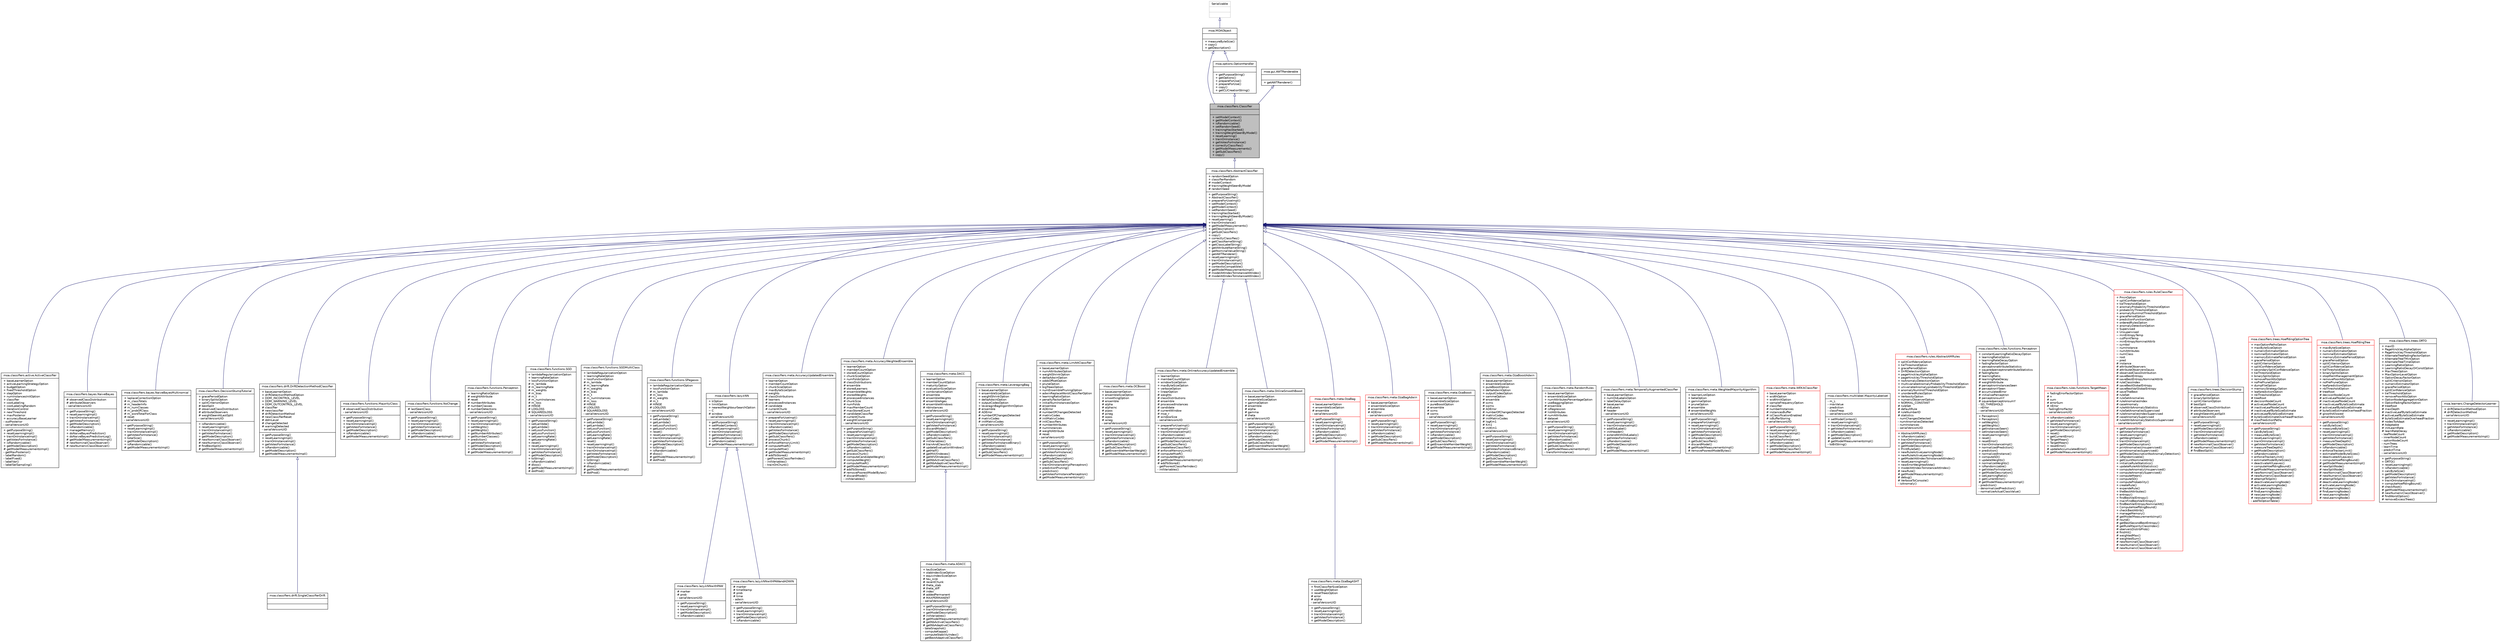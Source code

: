 digraph G
{
  edge [fontname="Helvetica",fontsize="10",labelfontname="Helvetica",labelfontsize="10"];
  node [fontname="Helvetica",fontsize="10",shape=record];
  Node1 [label="{moa.classifiers.Classifier\n||+ setModelContext()\l+ getModelContext()\l+ isRandomizable()\l+ setRandomSeed()\l+ trainingHasStarted()\l+ trainingWeightSeenByModel()\l+ resetLearning()\l+ trainOnInstance()\l+ getVotesForInstance()\l+ correctlyClassifies()\l+ getModelMeasurements()\l+ getSubClassifiers()\l+ copy()\l}",height=0.2,width=0.4,color="black", fillcolor="grey75", style="filled" fontcolor="black"];
  Node2 -> Node1 [dir=back,color="midnightblue",fontsize="10",style="solid",arrowtail="empty",fontname="Helvetica"];
  Node2 [label="{moa.MOAObject\n||+ measureByteSize()\l+ copy()\l+ getDescription()\l}",height=0.2,width=0.4,color="black", fillcolor="white", style="filled",URL="$interfacemoa_1_1MOAObject.html",tooltip="Interface implemented by classes in MOA, so that all are serializable, can produce..."];
  Node3 -> Node2 [dir=back,color="midnightblue",fontsize="10",style="solid",arrowtail="empty",fontname="Helvetica"];
  Node3 [label="{Serializable\n||}",height=0.2,width=0.4,color="grey75", fillcolor="white", style="filled"];
  Node4 -> Node1 [dir=back,color="midnightblue",fontsize="10",style="solid",arrowtail="empty",fontname="Helvetica"];
  Node4 [label="{moa.options.OptionHandler\n||+ getPurposeString()\l+ getOptions()\l+ prepareForUse()\l+ prepareForUse()\l+ copy()\l+ getCLICreationString()\l}",height=0.2,width=0.4,color="black", fillcolor="white", style="filled",URL="$interfacemoa_1_1options_1_1OptionHandler.html",tooltip="Interface representing an object that handles options or parameters."];
  Node2 -> Node4 [dir=back,color="midnightblue",fontsize="10",style="solid",arrowtail="empty",fontname="Helvetica"];
  Node5 -> Node1 [dir=back,color="midnightblue",fontsize="10",style="solid",arrowtail="empty",fontname="Helvetica"];
  Node5 [label="{moa.gui.AWTRenderable\n||+ getAWTRenderer()\l}",height=0.2,width=0.4,color="black", fillcolor="white", style="filled",URL="$interfacemoa_1_1gui_1_1AWTRenderable.html",tooltip="Interface representing a component that is renderable."];
  Node1 -> Node6 [dir=back,color="midnightblue",fontsize="10",style="solid",arrowtail="empty",fontname="Helvetica"];
  Node6 [label="{moa.classifiers.AbstractClassifier\n|+ randomSeedOption\l+ classifierRandom\l# modelContext\l# trainingWeightSeenByModel\l# randomSeed\l|+ getPurposeString()\l+ AbstractClassifier()\l+ prepareForUseImpl()\l+ setModelContext()\l+ getModelContext()\l+ setRandomSeed()\l+ trainingHasStarted()\l+ trainingWeightSeenByModel()\l+ resetLearning()\l+ trainOnInstance()\l+ getModelMeasurements()\l+ getDescription()\l+ getSubClassifiers()\l+ copy()\l+ correctlyClassifies()\l+ getClassNameString()\l+ getClassLabelString()\l+ getAttributeNameString()\l+ getNominalValueString()\l+ getAWTRenderer()\l+ resetLearningImpl()\l+ trainOnInstanceImpl()\l+ getModelDescription()\l+ contextIsCompatible()\l# getModelMeasurementsImpl()\l# modelAttIndexToInstanceAttIndex()\l# modelAttIndexToInstanceAttIndex()\l}",height=0.2,width=0.4,color="black", fillcolor="white", style="filled",URL="$classmoa_1_1classifiers_1_1AbstractClassifier.html",tooltip="Abstract Classifier."];
  Node6 -> Node7 [dir=back,color="midnightblue",fontsize="10",style="solid",arrowtail="empty",fontname="Helvetica"];
  Node7 [label="{moa.classifiers.active.ActiveClassifier\n|+ baseLearnerOption\l+ activeLearningStrategyOption\l+ budgetOption\l+ fixedThresholdOption\l+ stepOption\l+ numInstancesInitOption\l+ classifier\l+ costLabeling\l+ costLabelingRandom\l+ iterationControl\l+ newThreshold\l+ maxPosterior\l+ accuracyBaseLearner\l- outPosterior\l- serialVersionUID\l|+ getPurposeString()\l+ resetLearningImpl()\l+ trainOnInstanceImpl()\l+ getVotesForInstance()\l+ isRandomizable()\l+ getModelDescription()\l# getModelMeasurementsImpl()\l- getMaxPosterior()\l- labelRandom()\l- labelFixed()\l- labelVar()\l- labelSelSampling()\l}",height=0.2,width=0.4,color="black", fillcolor="white", style="filled",URL="$classmoa_1_1classifiers_1_1active_1_1ActiveClassifier.html",tooltip="Active learning setting for evolving data streams."];
  Node6 -> Node8 [dir=back,color="midnightblue",fontsize="10",style="solid",arrowtail="empty",fontname="Helvetica"];
  Node8 [label="{moa.classifiers.bayes.NaiveBayes\n|# observedClassDistribution\l# attributeObservers\l- serialVersionUID\l|+ getPurposeString()\l+ resetLearningImpl()\l+ trainOnInstanceImpl()\l+ getVotesForInstance()\l+ getModelDescription()\l+ isRandomizable()\l+ manageMemory()\l+ doNaiveBayesPrediction()\l+ doNaiveBayesPredictionLog()\l# getModelMeasurementsImpl()\l# newNominalClassObserver()\l# newNumericClassObserver()\l}",height=0.2,width=0.4,color="black", fillcolor="white", style="filled",URL="$classmoa_1_1classifiers_1_1bayes_1_1NaiveBayes.html",tooltip="Naive Bayes incremental learner."];
  Node6 -> Node9 [dir=back,color="midnightblue",fontsize="10",style="solid",arrowtail="empty",fontname="Helvetica"];
  Node9 [label="{moa.classifiers.bayes.NaiveBayesMultinomial\n|+ laplaceCorrectionOption\l# m_classTotals\l# m_headerInfo\l# m_numClasses\l# m_probOfClass\l# m_wordTotalForClass\l# reset\l- serialVersionUID\l|+ getPurposeString()\l+ resetLearningImpl()\l+ trainOnInstanceImpl()\l+ getVotesForInstance()\l+ totalSize()\l+ getModelDescription()\l+ isRandomizable()\l# getModelMeasurementsImpl()\l}",height=0.2,width=0.4,color="black", fillcolor="white", style="filled",URL="$classmoa_1_1classifiers_1_1bayes_1_1NaiveBayesMultinomial.html",tooltip="Class for building and using a multinomial Naive Bayes classifier."];
  Node6 -> Node10 [dir=back,color="midnightblue",fontsize="10",style="solid",arrowtail="empty",fontname="Helvetica"];
  Node10 [label="{moa.classifiers.DecisionStumpTutorial\n|+ gracePeriodOption\l+ binarySplitsOption\l+ splitCriterionOption\l# bestSplit\l# observedClassDistribution\l# attributeObservers\l# weightSeenAtLastSplit\l- serialVersionUID\l|+ isRandomizable()\l+ resetLearningImpl()\l+ trainOnInstanceImpl()\l+ getVotesForInstance()\l+ getModelDescription()\l# newNominalClassObserver()\l# newNumericClassObserver()\l# findBestSplit()\l# getModelMeasurementsImpl()\l}",height=0.2,width=0.4,color="black", fillcolor="white", style="filled",URL="$classmoa_1_1classifiers_1_1DecisionStumpTutorial.html"];
  Node6 -> Node11 [dir=back,color="midnightblue",fontsize="10",style="solid",arrowtail="empty",fontname="Helvetica"];
  Node11 [label="{moa.classifiers.drift.DriftDetectionMethodClassifier\n|+ baseLearnerOption\l+ driftDetectionMethodOption\l+ DDM_INCONTROL_LEVEL\l+ DDM_WARNING_LEVEL\l+ DDM_OUTCONTROL_LEVEL\l# classifier\l# newclassifier\l# driftDetectionMethod\l# newClassifierReset\l# ddmLevel\l# changeDetected\l# warningDetected\l- serialVersionUID\l|+ getPurposeString()\l+ resetLearningImpl()\l+ trainOnInstanceImpl()\l+ getVotesForInstance()\l+ isRandomizable()\l+ getModelDescription()\l# getModelMeasurementsImpl()\l}",height=0.2,width=0.4,color="black", fillcolor="white", style="filled",URL="$classmoa_1_1classifiers_1_1drift_1_1DriftDetectionMethodClassifier.html",tooltip="Class for handling concept drift datasets with a wrapper on a classifier."];
  Node11 -> Node12 [dir=back,color="midnightblue",fontsize="10",style="solid",arrowtail="empty",fontname="Helvetica"];
  Node12 [label="{moa.classifiers.drift.SingleClassifierDrift\n||}",height=0.2,width=0.4,color="black", fillcolor="white", style="filled",URL="$classmoa_1_1classifiers_1_1drift_1_1SingleClassifierDrift.html",tooltip="Class for handling concept drift datasets with a wrapper on a classifier."];
  Node6 -> Node13 [dir=back,color="midnightblue",fontsize="10",style="solid",arrowtail="empty",fontname="Helvetica"];
  Node13 [label="{moa.classifiers.functions.MajorityClass\n|# observedClassDistribution\l- serialVersionUID\l|+ getPurposeString()\l+ resetLearningImpl()\l+ trainOnInstanceImpl()\l+ getVotesForInstance()\l+ getModelDescription()\l+ isRandomizable()\l# getModelMeasurementsImpl()\l}",height=0.2,width=0.4,color="black", fillcolor="white", style="filled",URL="$classmoa_1_1classifiers_1_1functions_1_1MajorityClass.html",tooltip="Majority class learner."];
  Node6 -> Node14 [dir=back,color="midnightblue",fontsize="10",style="solid",arrowtail="empty",fontname="Helvetica"];
  Node14 [label="{moa.classifiers.functions.NoChange\n|# lastSeenClass\l- serialVersionUID\l|+ getPurposeString()\l+ resetLearningImpl()\l+ trainOnInstanceImpl()\l+ getVotesForInstance()\l+ getModelDescription()\l+ isRandomizable()\l# getModelMeasurementsImpl()\l}",height=0.2,width=0.4,color="black", fillcolor="white", style="filled",URL="$classmoa_1_1classifiers_1_1functions_1_1NoChange.html",tooltip="NoChange class classifier."];
  Node6 -> Node15 [dir=back,color="midnightblue",fontsize="10",style="solid",arrowtail="empty",fontname="Helvetica"];
  Node15 [label="{moa.classifiers.functions.Perceptron\n|+ learningRatioOption\l# weightAttribute\l# reset\l# numberAttributes\l# numberClasses\l# numberDetections\l- serialVersionUID\l|+ getPurposeString()\l+ resetLearningImpl()\l+ trainOnInstanceImpl()\l+ setWeights()\l+ getWeights()\l+ getNumberAttributes()\l+ getNumberClasses()\l+ prediction()\l+ getVotesForInstance()\l+ getModelDescription()\l+ isRandomizable()\l# getModelMeasurementsImpl()\l}",height=0.2,width=0.4,color="black", fillcolor="white", style="filled",URL="$classmoa_1_1classifiers_1_1functions_1_1Perceptron.html",tooltip="Single perceptron classifier."];
  Node6 -> Node16 [dir=back,color="midnightblue",fontsize="10",style="solid",arrowtail="empty",fontname="Helvetica"];
  Node16 [label="{moa.classifiers.functions.SGD\n|+ lambdaRegularizationOption\l+ learningRateOption\l+ lossFunctionOption\l# m_lambda\l# m_learningRate\l# m_weights\l# m_bias\l# m_t\l# m_numInstances\l# m_loss\l# HINGE\l# LOGLOSS\l# SQUAREDLOSS\l- serialVersionUID\l|+ getPurposeString()\l+ setLambda()\l+ getLambda()\l+ setLossFunction()\l+ getLossFunction()\l+ setLearningRate()\l+ getLearningRate()\l+ reset()\l+ resetLearningImpl()\l+ trainOnInstanceImpl()\l+ getVotesForInstance()\l+ getModelDescription()\l+ toString()\l+ isRandomizable()\l# dloss()\l# getModelMeasurementsImpl()\l# dotProd()\l}",height=0.2,width=0.4,color="black", fillcolor="white", style="filled",URL="$classmoa_1_1classifiers_1_1functions_1_1SGD.html",tooltip="Implements stochastic gradient descent for learning various linear models (binary..."];
  Node6 -> Node17 [dir=back,color="midnightblue",fontsize="10",style="solid",arrowtail="empty",fontname="Helvetica"];
  Node17 [label="{moa.classifiers.functions.SGDMultiClass\n|+ lambdaRegularizationOption\l+ learningRateOption\l+ lossFunctionOption\l# m_lambda\l# m_learningRate\l# m_weights\l# m_bias\l# m_t\l# m_numInstances\l# m_loss\l# HINGE\l# LOGLOSS\l# SQUAREDLOSS\l- serialVersionUID\l|+ getPurposeString()\l+ setLambda()\l+ getLambda()\l+ setLossFunction()\l+ getLossFunction()\l+ setLearningRate()\l+ getLearningRate()\l+ reset()\l+ resetLearningImpl()\l+ trainOnInstanceImpl()\l+ trainOnInstanceImpl()\l+ getVotesForInstance()\l+ getModelDescription()\l+ toString()\l+ isRandomizable()\l# dloss()\l# getModelMeasurementsImpl()\l# dotProd()\l}",height=0.2,width=0.4,color="black", fillcolor="white", style="filled",URL="$classmoa_1_1classifiers_1_1functions_1_1SGDMultiClass.html",tooltip="Implements stochastic gradient descent for learning various linear models (binary..."];
  Node6 -> Node18 [dir=back,color="midnightblue",fontsize="10",style="solid",arrowtail="empty",fontname="Helvetica"];
  Node18 [label="{moa.classifiers.functions.SPegasos\n|+ lambdaRegularizationOption\l+ lossFunctionOption\l# m_lambda\l# m_loss\l# m_weights\l# m_t\l# HINGE\l# LOGLOSS\l- serialVersionUID\l|+ getPurposeString()\l+ setLambda()\l+ getLambda()\l+ setLossFunction()\l+ getLossFunction()\l+ reset()\l+ resetLearningImpl()\l+ trainOnInstanceImpl()\l+ getVotesForInstance()\l+ getModelDescription()\l+ toString()\l+ isRandomizable()\l# dloss()\l# getModelMeasurementsImpl()\l# dotProd()\l}",height=0.2,width=0.4,color="black", fillcolor="white", style="filled",URL="$classmoa_1_1classifiers_1_1functions_1_1SPegasos.html",tooltip="Implements the stochastic variant of the Pegasos (Primal Estimated sub-GrAdient SOlver..."];
  Node6 -> Node19 [dir=back,color="midnightblue",fontsize="10",style="solid",arrowtail="empty",fontname="Helvetica"];
  Node19 [label="{moa.classifiers.lazy.kNN\n|+ kOption\l+ limitOption\l+ nearestNeighbourSearchOption\l~ C\l# window\l- serialVersionUID\l|+ getPurposeString()\l+ setModelContext()\l+ resetLearningImpl()\l+ trainOnInstanceImpl()\l+ getVotesForInstance()\l+ getModelDescription()\l+ isRandomizable()\l# getModelMeasurementsImpl()\l}",height=0.2,width=0.4,color="black", fillcolor="white", style="filled",URL="$classmoa_1_1classifiers_1_1lazy_1_1kNN.html",tooltip="k Nearest Neighbor."];
  Node19 -> Node20 [dir=back,color="midnightblue",fontsize="10",style="solid",arrowtail="empty",fontname="Helvetica"];
  Node20 [label="{moa.classifiers.lazy.kNNwithPAW\n|# marker\l# prob\l- serialVersionUID\l|+ getPurposeString()\l+ resetLearningImpl()\l+ trainOnInstanceImpl()\l+ getModelDescription()\l+ isRandomizable()\l}",height=0.2,width=0.4,color="black", fillcolor="white", style="filled",URL="$classmoa_1_1classifiers_1_1lazy_1_1kNNwithPAW.html",tooltip="k Nearest Neighbor ADAPTIVE with PAW."];
  Node19 -> Node21 [dir=back,color="midnightblue",fontsize="10",style="solid",arrowtail="empty",fontname="Helvetica"];
  Node21 [label="{moa.classifiers.lazy.kNNwithPAWandADWIN\n|# marker\l# timeStamp\l# prob\l# time\l- adwin\l- serialVersionUID\l|+ getPurposeString()\l+ resetLearningImpl()\l+ trainOnInstanceImpl()\l+ getModelDescription()\l+ isRandomizable()\l}",height=0.2,width=0.4,color="black", fillcolor="white", style="filled",URL="$classmoa_1_1classifiers_1_1lazy_1_1kNNwithPAWandADWIN.html",tooltip="k Nearest Neighbor ADAPTIVE with ADWIN+PAW."];
  Node6 -> Node22 [dir=back,color="midnightblue",fontsize="10",style="solid",arrowtail="empty",fontname="Helvetica"];
  Node22 [label="{moa.classifiers.meta.AccuracyUpdatedEnsemble\n|+ learnerOption\l+ memberCountOption\l+ chunkSizeOption\l+ maxByteSizeOption\l# weights\l# classDistributions\l# learners\l# processedInstances\l# candidate\l# currentChunk\l- serialVersionUID\l|+ prepareForUseImpl()\l+ resetLearningImpl()\l+ trainOnInstanceImpl()\l+ isRandomizable()\l+ getVotesForInstance()\l+ getModelDescription()\l+ getSubClassifiers()\l# processChunk()\l# enforceMemoryLimit()\l# computeMseR()\l# computeMse()\l# getModelMeasurementsImpl()\l# addToStored()\l- getPoorestClassifierIndex()\l- initVariables()\l- trainOnChunk()\l}",height=0.2,width=0.4,color="black", fillcolor="white", style="filled",URL="$classmoa_1_1classifiers_1_1meta_1_1AccuracyUpdatedEnsemble.html",tooltip="The revised version of the Accuracy Updated Ensemble as proposed by Brzezinski and..."];
  Node6 -> Node23 [dir=back,color="midnightblue",fontsize="10",style="solid",arrowtail="empty",fontname="Helvetica"];
  Node23 [label="{moa.classifiers.meta.AccuracyWeightedEnsemble\n|+ learnerOption\l+ memberCountOption\l+ storedCountOption\l+ chunkSizeOption\l+ numFoldsOption\l# classDistributions\l# ensemble\l# storedLearners\l# ensembleWeights\l# storedWeights\l# processedInstances\l# chunkSize\l# numFolds\l# maxMemberCount\l# maxStoredCount\l# candidateClassifier\l# currentChunk\l# weightComparator\l- serialVersionUID\l|+ getPurposeString()\l+ prepareForUseImpl()\l+ resetLearningImpl()\l+ trainOnInstanceImpl()\l+ getVotesForInstance()\l+ getModelDescription()\l+ isRandomizable()\l+ getSubClassifiers()\l# processChunk()\l# computeCandidateWeight()\l# computeWeight()\l# computeMseR()\l# getModelMeasurementsImpl()\l# addToStored()\l# removePoorestModelBytes()\l# discardModel()\l- initVariables()\l}",height=0.2,width=0.4,color="black", fillcolor="white", style="filled",URL="$classmoa_1_1classifiers_1_1meta_1_1AccuracyWeightedEnsemble.html",tooltip="The Accuracy Weighted Ensemble classifier as proposed by Wang et al."];
  Node6 -> Node24 [dir=back,color="midnightblue",fontsize="10",style="solid",arrowtail="empty",fontname="Helvetica"];
  Node24 [label="{moa.classifiers.meta.DACC\n|+ learnerOption\l+ memberCountOption\l+ maturityOption\l+ evaluationSizeOption\l+ combinationOption\l# ensemble\l# ensembleWeights\l# ensembleAges\l# ensembleWindows\l# nbInstances\l- serialVersionUID\l|+ getPurposeString()\l+ resetLearningImpl()\l+ trainOnInstanceImpl()\l+ getVotesForInstance()\l+ discardModel()\l+ getModelDescription()\l+ isRandomizable()\l+ getSubClassifiers()\l# initVariables()\l# trainAndClassify()\l# updateEvaluationWindow()\l# getHalf()\l# getMAXIndexes()\l# getWVDIndexes()\l# getNbActiveClassifiers()\l# getNbAdaptiveClassifiers()\l# getModelMeasurementsImpl()\l}",height=0.2,width=0.4,color="black", fillcolor="white", style="filled",URL="$classmoa_1_1classifiers_1_1meta_1_1DACC.html",tooltip="Dynamic Adaptation to Concept Changes."];
  Node24 -> Node25 [dir=back,color="midnightblue",fontsize="10",style="solid",arrowtail="empty",fontname="Helvetica"];
  Node25 [label="{moa.classifiers.meta.ADACC\n|+ tauSizeOption\l+ stabIndexSizeOption\l+ equivIndexSizeOption\l# tau_size\l# recentChunk\l# theta_stab\l# theta_diff\l# index\l# addedPermanent\l# MAXPERMANENT\l- serialVersionUID\l|+ getPurposeString()\l+ trainOnInstanceImpl()\l+ getModelDescription()\l# initVariables()\l# getModelMeasurementsImpl()\l# getNbActiveClassifiers()\l# getNbAdaptiveClassifiers()\l- takeSnapshot()\l- computeKappa()\l- computeStabilityIndex()\l- getBestAdaptiveClassifier()\l}",height=0.2,width=0.4,color="black", fillcolor="white", style="filled",URL="$classmoa_1_1classifiers_1_1meta_1_1ADACC.html",tooltip="Anticipative and Dynamic Adaptation to Concept Changes."];
  Node6 -> Node26 [dir=back,color="midnightblue",fontsize="10",style="solid",arrowtail="empty",fontname="Helvetica"];
  Node26 [label="{moa.classifiers.meta.LeveragingBag\n|+ baseLearnerOption\l+ ensembleSizeOption\l+ weightShrinkOption\l+ deltaAdwinOption\l+ outputCodesOption\l+ leveraginBagAlgorithmOption\l# ensemble\l# ADError\l# numberOfChangesDetected\l# matrixCodes\l# initMatrixCodes\l- serialVersionUID\l|+ getPurposeString()\l+ resetLearningImpl()\l+ trainOnInstanceImpl()\l+ getVotesForInstance()\l+ getVotesForInstanceBinary()\l+ isRandomizable()\l+ getModelDescription()\l+ getSubClassifiers()\l# getModelMeasurementsImpl()\l}",height=0.2,width=0.4,color="black", fillcolor="white", style="filled",URL="$classmoa_1_1classifiers_1_1meta_1_1LeveragingBag.html",tooltip="Leveraging Bagging for evolving data streams using ADWIN."];
  Node6 -> Node27 [dir=back,color="midnightblue",fontsize="10",style="solid",arrowtail="empty",fontname="Helvetica"];
  Node27 [label="{moa.classifiers.meta.LimAttClassifier\n|+ baseLearnerOption\l+ numAttributesOption\l+ weightShrinkOption\l+ deltaAdwinOption\l+ oddsOffsetOption\l+ pruneOption\l+ bigTreesOption\l+ numEnsemblePruningOption\l+ adwinReplaceWorstClassifierOption\l+ learningRatioOption\l+ penaltyFactorOption\l+ initialNumInstancesOption\l# ensemble\l# ADError\l# numberOfChangesDetected\l# matrixCodes\l# initMatrixCodes\l# initClassifiers\l# numberAttributes\l# numInstances\l# weightAttribute\l# reset\l- serialVersionUID\l|+ getPurposeString()\l+ resetLearningImpl()\l+ trainOnInstanceImpl()\l+ getVotesForInstance()\l+ isRandomizable()\l+ getModelDescription()\l+ getSubClassifiers()\l+ trainOnInstanceImplPerceptron()\l+ predictionPruning()\l+ prediction()\l+ getVotesForInstancePerceptron()\l# getModelMeasurementsImpl()\l}",height=0.2,width=0.4,color="black", fillcolor="white", style="filled",URL="$classmoa_1_1classifiers_1_1meta_1_1LimAttClassifier.html",tooltip="Ensemble Combining Restricted Hoeffding Trees using Stacking."];
  Node6 -> Node28 [dir=back,color="midnightblue",fontsize="10",style="solid",arrowtail="empty",fontname="Helvetica"];
  Node28 [label="{moa.classifiers.meta.OCBoost\n|+ baseLearnerOption\l+ ensembleSizeOption\l+ smoothingOption\l# ensemble\l# alpha\l# alphainc\l# pipos\l# pineg\l# wpos\l# wneg\l- serialVersionUID\l|+ getPurposeString()\l+ resetLearningImpl()\l+ trainOnInstanceImpl()\l+ getVotesForInstance()\l+ isRandomizable()\l+ getModelDescription()\l+ getSubClassifiers()\l# getEnsembleMemberWeight()\l# getModelMeasurementsImpl()\l}",height=0.2,width=0.4,color="black", fillcolor="white", style="filled",URL="$classmoa_1_1classifiers_1_1meta_1_1OCBoost.html",tooltip="Online Coordinate boosting for two classes evolving data streams."];
  Node6 -> Node29 [dir=back,color="midnightblue",fontsize="10",style="solid",arrowtail="empty",fontname="Helvetica"];
  Node29 [label="{moa.classifiers.meta.OnlineAccuracyUpdatedEnsemble\n|+ learnerOption\l+ memberCountOption\l+ windowSizeOption\l+ maxByteSizeOption\l+ verboseOption\l+ linearOption\l# weights\l# classDistributions\l# ensemble\l# processedInstances\l# candidate\l# currentWindow\l# mse_r\l# windowSize\l- serialVersionUID\l|+ prepareForUseImpl()\l+ resetLearningImpl()\l+ trainOnInstanceImpl()\l+ isRandomizable()\l+ getVotesForInstance()\l+ getModelDescription()\l+ getSubClassifiers()\l# createNewClassifier()\l# enforceMemoryLimit()\l# computeMseR()\l# computeWeight()\l# getModelMeasurementsImpl()\l# addToStored()\l- getPoorestClassifierIndex()\l- initVariables()\l}",height=0.2,width=0.4,color="black", fillcolor="white", style="filled",URL="$classmoa_1_1classifiers_1_1meta_1_1OnlineAccuracyUpdatedEnsemble.html",tooltip="The online version of the Accuracy Updated Ensemble as proposed by Brzezinski and..."];
  Node6 -> Node30 [dir=back,color="midnightblue",fontsize="10",style="solid",arrowtail="empty",fontname="Helvetica"];
  Node30 [label="{moa.classifiers.meta.OnlineSmoothBoost\n|+ baseLearnerOption\l+ ensembleSizeOption\l+ gammaOption\l# ensemble\l# alpha\l# gamma\l# theta\l- serialVersionUID\l|+ getPurposeString()\l+ resetLearningImpl()\l+ trainOnInstanceImpl()\l+ getVotesForInstance()\l+ isRandomizable()\l+ getModelDescription()\l+ getSubClassifiers()\l# getEnsembleMemberWeight()\l# getModelMeasurementsImpl()\l}",height=0.2,width=0.4,color="black", fillcolor="white", style="filled",URL="$classmoa_1_1classifiers_1_1meta_1_1OnlineSmoothBoost.html",tooltip="Incremental on-line boosting with Theoretical Justifications of Shang-Tse Chen, Hsuan-Tien..."];
  Node6 -> Node31 [dir=back,color="midnightblue",fontsize="10",style="solid",arrowtail="empty",fontname="Helvetica"];
  Node31 [label="{moa.classifiers.meta.OzaBag\n|+ baseLearnerOption\l+ ensembleSizeOption\l# ensemble\l- serialVersionUID\l|+ getPurposeString()\l+ resetLearningImpl()\l+ trainOnInstanceImpl()\l+ getVotesForInstance()\l+ isRandomizable()\l+ getModelDescription()\l+ getSubClassifiers()\l# getModelMeasurementsImpl()\l}",height=0.2,width=0.4,color="red", fillcolor="white", style="filled",URL="$classmoa_1_1classifiers_1_1meta_1_1OzaBag.html",tooltip="Incremental on-line bagging of Oza and Russell."];
  Node31 -> Node32 [dir=back,color="midnightblue",fontsize="10",style="solid",arrowtail="empty",fontname="Helvetica"];
  Node32 [label="{moa.classifiers.meta.OzaBagASHT\n|+ firstClassifierSizeOption\l+ useWeightOption\l+ resetTreesOption\l# error\l# alpha\l- serialVersionUID\l|+ getPurposeString()\l+ resetLearningImpl()\l+ trainOnInstanceImpl()\l+ getVotesForInstance()\l+ getModelDescription()\l}",height=0.2,width=0.4,color="black", fillcolor="white", style="filled",URL="$classmoa_1_1classifiers_1_1meta_1_1OzaBagASHT.html",tooltip="Bagging using trees of different size."];
  Node6 -> Node33 [dir=back,color="midnightblue",fontsize="10",style="solid",arrowtail="empty",fontname="Helvetica"];
  Node33 [label="{moa.classifiers.meta.OzaBagAdwin\n|+ baseLearnerOption\l+ ensembleSizeOption\l# ensemble\l# ADError\l- serialVersionUID\l|+ getPurposeString()\l+ resetLearningImpl()\l+ trainOnInstanceImpl()\l+ getVotesForInstance()\l+ isRandomizable()\l+ getModelDescription()\l+ getSubClassifiers()\l# getModelMeasurementsImpl()\l}",height=0.2,width=0.4,color="red", fillcolor="white", style="filled",URL="$classmoa_1_1classifiers_1_1meta_1_1OzaBagAdwin.html",tooltip="Bagging for evolving data streams using ADWIN."];
  Node6 -> Node34 [dir=back,color="midnightblue",fontsize="10",style="solid",arrowtail="empty",fontname="Helvetica"];
  Node34 [label="{moa.classifiers.meta.OzaBoost\n|+ baseLearnerOption\l+ ensembleSizeOption\l+ pureBoostOption\l# ensemble\l# scms\l# swms\l- serialVersionUID\l|+ getPurposeString()\l+ resetLearningImpl()\l+ trainOnInstanceImpl()\l+ getVotesForInstance()\l+ isRandomizable()\l+ getModelDescription()\l+ getSubClassifiers()\l# getEnsembleMemberWeight()\l# getModelMeasurementsImpl()\l}",height=0.2,width=0.4,color="black", fillcolor="white", style="filled",URL="$classmoa_1_1classifiers_1_1meta_1_1OzaBoost.html",tooltip="Incremental on-line boosting of Oza and Russell."];
  Node6 -> Node35 [dir=back,color="midnightblue",fontsize="10",style="solid",arrowtail="empty",fontname="Helvetica"];
  Node35 [label="{moa.classifiers.meta.OzaBoostAdwin\n|+ baseLearnerOption\l+ ensembleSizeOption\l+ pureBoostOption\l+ deltaAdwinOption\l+ outputCodesOption\l+ sammeOption\l# ensemble\l# scms\l# swms\l# ADError\l# numberOfChangesDetected\l# matrixCodes\l# initMatrixCodes\l# logKm1\l# Km1\l# initKm1\l- serialVersionUID\l|+ getPurposeString()\l+ resetLearningImpl()\l+ trainOnInstanceImpl()\l+ getVotesForInstance()\l+ getVotesForInstanceBinary()\l+ isRandomizable()\l+ getModelDescription()\l+ getSubClassifiers()\l# getEnsembleMemberWeight()\l# getModelMeasurementsImpl()\l}",height=0.2,width=0.4,color="black", fillcolor="white", style="filled",URL="$classmoa_1_1classifiers_1_1meta_1_1OzaBoostAdwin.html",tooltip="Boosting for evolving data streams using ADWIN."];
  Node6 -> Node36 [dir=back,color="midnightblue",fontsize="10",style="solid",arrowtail="empty",fontname="Helvetica"];
  Node36 [label="{moa.classifiers.meta.RandomRules\n|+ baseLearnerOption\l+ ensembleSizeOption\l+ numAttributesPercentageOption\l+ useBaggingOption\l# ensemble\l# isRegression\l# listAttributes\l# numAttributes\l# dataset\l- serialVersionUID\l|+ getPurposeString()\l+ resetLearningImpl()\l+ trainOnInstanceImpl()\l+ getVotesForInstance()\l+ isRandomizable()\l+ getModelDescription()\l+ getSubClassifiers()\l# getModelMeasurementsImpl()\l- transformInstance()\l}",height=0.2,width=0.4,color="black", fillcolor="white", style="filled",URL="$classmoa_1_1classifiers_1_1meta_1_1RandomRules.html"];
  Node6 -> Node37 [dir=back,color="midnightblue",fontsize="10",style="solid",arrowtail="empty",fontname="Helvetica"];
  Node37 [label="{moa.classifiers.meta.TemporallyAugmentedClassifier\n|+ baseLearnerOption\l+ numOldLabelsOption\l+ labelDelayOption\l# baseLearner\l# oldLabels\l# header\l- serialVersionUID\l|+ getPurposeString()\l+ resetLearningImpl()\l+ trainOnInstanceImpl()\l+ addOldLabel()\l+ initHeader()\l+ extendWithOldLabels()\l+ getVotesForInstance()\l+ isRandomizable()\l+ getModelDescription()\l+ toString()\l# getModelMeasurementsImpl()\l}",height=0.2,width=0.4,color="black", fillcolor="white", style="filled",URL="$classmoa_1_1classifiers_1_1meta_1_1TemporallyAugmentedClassifier.html",tooltip="Include labels of previous instances into the training data."];
  Node6 -> Node38 [dir=back,color="midnightblue",fontsize="10",style="solid",arrowtail="empty",fontname="Helvetica"];
  Node38 [label="{moa.classifiers.meta.WeightedMajorityAlgorithm\n|+ learnerListOption\l+ betaOption\l+ gammaOption\l+ pruneOption\l# ensemble\l# ensembleWeights\l- serialVersionUID\l|+ getPurposeString()\l+ prepareForUseImpl()\l+ resetLearningImpl()\l+ trainOnInstanceImpl()\l+ getVotesForInstance()\l+ getModelDescription()\l+ isRandomizable()\l+ getSubClassifiers()\l+ discardModel()\l# getModelMeasurementsImpl()\l# removePoorestModelBytes()\l}",height=0.2,width=0.4,color="black", fillcolor="white", style="filled",URL="$classmoa_1_1classifiers_1_1meta_1_1WeightedMajorityAlgorithm.html",tooltip="Weighted majority algorithm for data streams."];
  Node6 -> Node39 [dir=back,color="midnightblue",fontsize="10",style="solid",arrowtail="empty",fontname="Helvetica"];
  Node39 [label="{moa.classifiers.meta.WEKAClassifier\n|+ baseLearnerOption\l+ widthOption\l+ widthInitOption\l+ sampleFrequencyOption\l# classifier\l# numberInstances\l# instancesBuffer\l# isClassificationEnabled\l# isBufferStoring\l- serialVersionUID\l|+ getPurposeString()\l+ resetLearningImpl()\l+ trainOnInstanceImpl()\l+ buildClassifier()\l+ getVotesForInstance()\l+ isRandomizable()\l+ getModelDescription()\l+ createWekaClassifier()\l# getModelMeasurementsImpl()\l}",height=0.2,width=0.4,color="red", fillcolor="white", style="filled",URL="$classmoa_1_1classifiers_1_1meta_1_1WEKAClassifier.html",tooltip="Class for using a classifier from WEKA."];
  Node6 -> Node40 [dir=back,color="midnightblue",fontsize="10",style="solid",arrowtail="empty",fontname="Helvetica"];
  Node40 [label="{moa.classifiers.multilabel.MajorityLabelset\n|- m_L\l- maxValue\l- prediction\l- classFreqs\l- serialVersionUID\l|+ setModelContext()\l+ resetLearningImpl()\l+ trainOnInstanceImpl()\l+ getVotesForInstance()\l+ isRandomizable()\l+ getModelDescription()\l# updateCount()\l# getModelMeasurementsImpl()\l- toBitString()\l}",height=0.2,width=0.4,color="black", fillcolor="white", style="filled",URL="$classmoa_1_1classifiers_1_1multilabel_1_1MajorityLabelset.html",tooltip="Majority Labelset classifier."];
  Node6 -> Node41 [dir=back,color="midnightblue",fontsize="10",style="solid",arrowtail="empty",fontname="Helvetica"];
  Node41 [label="{moa.classifiers.rules.AbstractAMRules\n|+ splitConfidenceOption\l+ tieThresholdOption\l+ gracePeriodOption\l+ DriftDetectionOption\l+ pageHinckleyAlphaOption\l+ pageHinckleyThresholdOption\l+ noAnomalyDetectionOption\l+ multivariateAnomalyProbabilityThresholdOption\l+ univariateAnomalyprobabilityThresholdOption\l+ anomalyNumInstThresholdOption\l+ unorderedRulesOption\l+ VerbosityOption\l+ numericObserverOption\l+ NORMAL_CONSTANT\l# ruleSet\l# defaultRule\l# ruleNumberID\l# statistics\l- numChangesDetected\l- numAnomaliesDetected\l- numInstances\l- serialVersionUID\l|+ AbstractAMRules()\l+ isRandomizable()\l+ trainOnInstanceImpl()\l+ getVotesForInstance()\l+ getModelDescription()\l+ PrintRuleSet()\l+ newRuleActiveLearningNode()\l+ newRuleActiveLearningNode()\l+ getModelAttIndexToInstanceAttIndex()\l+ resetLearningImpl()\l+ newErrorWeightedVote()\l+ modelAttIndexToInstanceAttIndex()\l# newRule()\l# getModelMeasurementsImpl()\l# debug()\l# VerboseToConsole()\l- isAnomaly()\l}",height=0.2,width=0.4,color="red", fillcolor="white", style="filled",URL="$classmoa_1_1classifiers_1_1rules_1_1AbstractAMRules.html"];
  Node6 -> Node42 [dir=back,color="midnightblue",fontsize="10",style="solid",arrowtail="empty",fontname="Helvetica"];
  Node42 [label="{moa.classifiers.rules.functions.Perceptron\n|+ constantLearningRatioDecayOption\l+ learningRatioOption\l+ learningRateDecayOption\l+ fadingFactorOption\l+ perceptronattributeStatistics\l+ squaredperceptronattributeStatistics\l# fadingFactor\l# learningRatio\l# learningRateDecay\l# weightAttribute\l# perceptronInstancesSeen\l# perceptronYSeen\l# accumulatedError\l# initialisePerceptron\l# perceptronsumY\l# squaredperceptronsumY\l- SD_THRESHOLD\l- nError\l- serialVersionUID\l|+ Perceptron()\l+ Perceptron()\l+ setWeights()\l+ getWeights()\l+ getInstancesSeen()\l+ setInstancesSeen()\l+ resetLearningImpl()\l+ reset()\l+ resetError()\l+ trainOnInstanceImpl()\l+ normalizedPrediction()\l+ prediction()\l+ normalizedInstance()\l+ computeSD()\l+ updateWeights()\l+ normalizeWeights()\l+ isRandomizable()\l+ getVotesForInstance()\l+ getModelDescription()\l+ setLearningRatio()\l+ getCurrentError()\l# getModelMeasurementsImpl()\l- prediction()\l- denormalizedPrediction()\l- normalizeActualClassValue()\l}",height=0.2,width=0.4,color="black", fillcolor="white", style="filled",URL="$classmoa_1_1classifiers_1_1rules_1_1functions_1_1Perceptron.html"];
  Node6 -> Node43 [dir=back,color="midnightblue",fontsize="10",style="solid",arrowtail="empty",fontname="Helvetica"];
  Node43 [label="{moa.classifiers.rules.functions.TargetMean\n|+ fadingErrorFactorOption\l# n\l# sum\l# errorSum\l# nError\l- fadingErrorFactor\l- serialVersionUID\l|+ isRandomizable()\l+ getVotesForInstance()\l+ resetLearningImpl()\l+ trainOnInstanceImpl()\l+ getModelDescription()\l+ reset()\l+ getCurrentError()\l+ TargetMean()\l+ TargetMean()\l+ resetError()\l# updateAccumulatedError()\l# getModelMeasurementsImpl()\l}",height=0.2,width=0.4,color="red", fillcolor="white", style="filled",URL="$classmoa_1_1classifiers_1_1rules_1_1functions_1_1TargetMean.html"];
  Node6 -> Node44 [dir=back,color="midnightblue",fontsize="10",style="solid",arrowtail="empty",fontname="Helvetica"];
  Node44 [label="{moa.classifiers.rules.RuleClassifier\n|+ PminOption\l+ splitConfidenceOption\l+ tieThresholdOption\l+ anomalyProbabilityThresholdOption\l+ probabilityThresholdOption\l+ anomalyNumInstThresholdOption\l+ gracePeriodOption\l+ predictionFunctionOption\l+ orderedRulesOption\l+ anomalyDetectionOption\l+ Supervised\l+ Unsupervised\l~ minEntropyTemp\l~ cutPointTemp\l~ minEntropyNominalAttrib\l~ symbol\l~ numInstance\l~ numAttributes\l~ numClass\l~ root\l~ pred\l# instance\l# attributeObservers\l# attributeObserversGauss\l# observedClassDistribution\l# saveBestEntropy\l# saveBestEntropyNominalAttrib\l# ruleClassIndex\l# saveBestGlobalEntropy\l# saveBestValGlobalEntropy\l# saveTheBest\l# ruleSet\l# ruleSetAnomalies\l# ruleAnomaliesIndex\l# caseAnomaly\l# ruleAttribAnomalyStatistics\l# ruleSetAnomaliesSupervised\l# ruleAnomaliesIndexSupervised\l# caseAnomalySupervised\l# ruleAttribAnomalyStatisticsSupervised\l- serialVersionUID\l|+ getPurposeString()\l+ getVotesForInstance()\l+ resetLearningImpl()\l+ getWeightSeen()\l+ trainOnInstanceImpl()\l+ getModelDescription()\l+ printAnomaliesUnsupervised()\l+ printAnomaliesSupervised()\l+ getModelDescriptionNoAnomalyDetection()\l+ isRandomizable()\l+ getCountNominalAttrib()\l+ initializeRuleStatistics()\l+ updateRuleAttribStatistics()\l+ computeAnomalyUnsupervised()\l+ computeAnomalySupervised()\l+ computeMean()\l+ computeSD()\l+ computeProbability()\l+ createRule()\l+ expandeRule()\l+ theBestAttributes()\l+ entropy()\l+ findBestValEntropy()\l+ mainFindBestValEntropy()\l+ findBestValEntropyNominalAtt()\l+ ComputeHoeffdingBound()\l+ checkBestAttrib()\l+ manageMemory()\l# getModelMeasurementsImpl()\l# round()\l# getBestSecondBestEntropy()\l# getRuleMajorityClassIndex()\l# oberversDistribProb()\l# firstHit()\l# weightedMax()\l# weightedSum()\l# newNominalClassObserver()\l# newNumericClassObserver()\l# newNumericClassObserver2()\l}",height=0.2,width=0.4,color="red", fillcolor="white", style="filled",URL="$classmoa_1_1classifiers_1_1rules_1_1RuleClassifier.html",tooltip="This classifier learn ordered and unordered rule set from data stream."];
  Node6 -> Node45 [dir=back,color="midnightblue",fontsize="10",style="solid",arrowtail="empty",fontname="Helvetica"];
  Node45 [label="{moa.classifiers.trees.DecisionStump\n|+ gracePeriodOption\l+ binarySplitsOption\l+ splitCriterionOption\l# bestSplit\l# observedClassDistribution\l# attributeObservers\l# weightSeenAtLastSplit\l- serialVersionUID\l|+ getPurposeString()\l+ resetLearningImpl()\l+ getModelDescription()\l+ trainOnInstanceImpl()\l+ getVotesForInstance()\l+ isRandomizable()\l# getModelMeasurementsImpl()\l# newNominalClassObserver()\l# newNumericClassObserver()\l# findBestSplit()\l}",height=0.2,width=0.4,color="black", fillcolor="white", style="filled",URL="$classmoa_1_1classifiers_1_1trees_1_1DecisionStump.html",tooltip="Decision trees of one level."];
  Node6 -> Node46 [dir=back,color="midnightblue",fontsize="10",style="solid",arrowtail="empty",fontname="Helvetica"];
  Node46 [label="{moa.classifiers.trees.HoeffdingOptionTree\n|+ maxOptionPathsOption\l+ maxByteSizeOption\l+ numericEstimatorOption\l+ nominalEstimatorOption\l+ memoryEstimatePeriodOption\l+ gracePeriodOption\l+ splitCriterionOption\l+ splitConfidenceOption\l+ secondarySplitConfidenceOption\l+ tieThresholdOption\l+ binarySplitsOption\l+ removePoorAttsOption\l+ noPrePruneOption\l+ dumpFileOption\l+ memoryStrategyOption\l+ leafpredictionOption\l+ nbThresholdOption\l# treeRoot\l# decisionNodeCount\l# activeLeafNodeCount\l# inactiveLeafNodeCount\l# inactiveLeafByteSizeEstimate\l# activeLeafByteSizeEstimate\l# byteSizeEstimateOverheadFraction\l# maxPredictionPaths\l- serialVersionUID\l|+ getPurposeString()\l+ calcByteSize()\l+ measureByteSize()\l+ resetLearningImpl()\l+ trainOnInstanceImpl()\l+ getVotesForInstance()\l+ measureTreeDepth()\l+ getModelDescription()\l+ isRandomizable()\l+ enforceTrackerLimit()\l+ estimateModelByteSizes()\l+ deactivateAllLeaves()\l+ computeHoeffdingBound()\l# getModelMeasurementsImpl()\l# newNominalClassObserver()\l# newNumericClassObserver()\l# attemptToSplit()\l# deactivateLearningNode()\l# activateLearningNode()\l# findLearningNodes()\l# findLearningNodes()\l# newLearningNode()\l# newLearningNode()\l- addToOptionTable()\l}",height=0.2,width=0.4,color="red", fillcolor="white", style="filled",URL="$classmoa_1_1classifiers_1_1trees_1_1HoeffdingOptionTree.html",tooltip="Hoeffding Option Tree."];
  Node6 -> Node47 [dir=back,color="midnightblue",fontsize="10",style="solid",arrowtail="empty",fontname="Helvetica"];
  Node47 [label="{moa.classifiers.trees.HoeffdingTree\n|+ maxByteSizeOption\l+ numericEstimatorOption\l+ nominalEstimatorOption\l+ memoryEstimatePeriodOption\l+ gracePeriodOption\l+ splitCriterionOption\l+ splitConfidenceOption\l+ tieThresholdOption\l+ binarySplitsOption\l+ stopMemManagementOption\l+ removePoorAttsOption\l+ noPrePruneOption\l+ leafpredictionOption\l+ nbThresholdOption\l# treeRoot\l# decisionNodeCount\l# activeLeafNodeCount\l# inactiveLeafNodeCount\l# inactiveLeafByteSizeEstimate\l# activeLeafByteSizeEstimate\l# byteSizeEstimateOverheadFraction\l# growthAllowed\l- serialVersionUID\l|+ getPurposeString()\l+ calcByteSize()\l+ measureByteSize()\l+ resetLearningImpl()\l+ trainOnInstanceImpl()\l+ getVotesForInstance()\l+ measureTreeDepth()\l+ getModelDescription()\l+ isRandomizable()\l+ enforceTrackerLimit()\l+ estimateModelByteSizes()\l+ deactivateAllLeaves()\l+ computeHoeffdingBound()\l# getModelMeasurementsImpl()\l# newSplitNode()\l# newSplitNode()\l# newNominalClassObserver()\l# newNumericClassObserver()\l# attemptToSplit()\l# deactivateLearningNode()\l# activateLearningNode()\l# findLearningNodes()\l# findLearningNodes()\l# newLearningNode()\l# newLearningNode()\l}",height=0.2,width=0.4,color="red", fillcolor="white", style="filled",URL="$classmoa_1_1classifiers_1_1trees_1_1HoeffdingTree.html",tooltip="Hoeffding Tree or VFDT."];
  Node6 -> Node48 [dir=back,color="midnightblue",fontsize="10",style="solid",arrowtail="empty",fontname="Helvetica"];
  Node48 [label="{moa.classifiers.trees.ORTO\n|+ maxID\l+ PageHinckleyAlphaOption\l+ PageHinckleyThresholdOption\l+ AlternateTreeFadingFactorOption\l+ AlternateTreeTMinOption\l+ AlternateTreeTimeOption\l+ LearningRatioOption\l+ LearningRatioDecayOrConstOption\l+ MaxTreesOption\l+ MaxOptionLevelOption\l+ OptionDecayFactorOption\l+ splitCriterionOption\l+ numericEstimatorOption\l+ gracePeriodOption\l+ splitConfidenceOption\l+ tieThresholdOption\l+ removePoorAttsOption\l+ OptionNodeAggregationOption\l+ OptionFadingFactorOption\l# treeRoot\l# maxDepth\l# inactiveLeafByteSizeEstimate\l# activeLeafByteSizeEstimate\l# byteSizeEstimateOverheadFraction\l# nodesToAdapt\l# Adaptable\l# initLearnRate\l# learnRateDecay\l- leafNodeCount\l- innerNodeCount\l- optionNodeCount\l- numTrees\l- learnTime\l- predictTime\l- serialVersionUID\l|+ getPurposeString()\l+ ORTO()\l+ resetLearningImpl()\l+ isRandomizable()\l+ calcByteSize()\l+ getModelDescription()\l+ getVotesForInstance()\l+ trainOnInstanceImpl()\l+ computeHoeffdingBound()\l# checkRoot()\l# getModelMeasurementsImpl()\l# newNumericClassObserver()\l# findWorstOption()\l# removeExcessTrees()\l}",height=0.2,width=0.4,color="black", fillcolor="white", style="filled",URL="$classmoa_1_1classifiers_1_1trees_1_1ORTO.html"];
  Node6 -> Node49 [dir=back,color="midnightblue",fontsize="10",style="solid",arrowtail="empty",fontname="Helvetica"];
  Node49 [label="{moa.learners.ChangeDetectorLearner\n|+ driftDetectionMethodOption\l# driftDetectionMethod\l- serialVersionUID\l|+ resetLearningImpl()\l+ trainOnInstanceImpl()\l+ getVotesForInstance()\l+ isRandomizable()\l+ getModelDescription()\l# getModelMeasurementsImpl()\l}",height=0.2,width=0.4,color="black", fillcolor="white", style="filled",URL="$classmoa_1_1learners_1_1ChangeDetectorLearner.html",tooltip="Class for detecting concept drift and to be used as a learner."];
}
